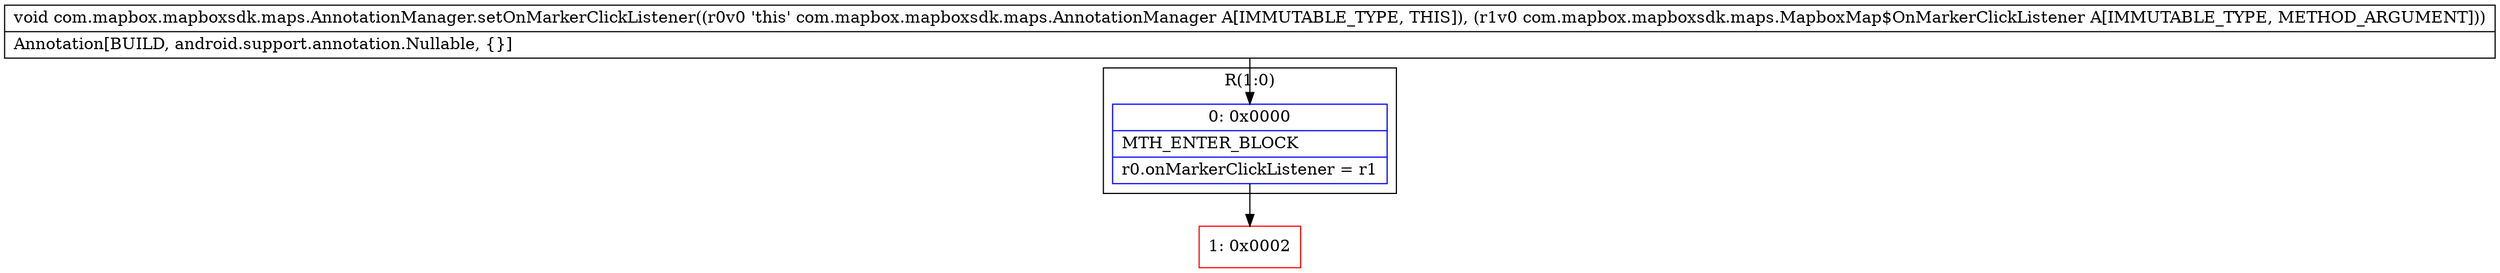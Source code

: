 digraph "CFG forcom.mapbox.mapboxsdk.maps.AnnotationManager.setOnMarkerClickListener(Lcom\/mapbox\/mapboxsdk\/maps\/MapboxMap$OnMarkerClickListener;)V" {
subgraph cluster_Region_215890047 {
label = "R(1:0)";
node [shape=record,color=blue];
Node_0 [shape=record,label="{0\:\ 0x0000|MTH_ENTER_BLOCK\l|r0.onMarkerClickListener = r1\l}"];
}
Node_1 [shape=record,color=red,label="{1\:\ 0x0002}"];
MethodNode[shape=record,label="{void com.mapbox.mapboxsdk.maps.AnnotationManager.setOnMarkerClickListener((r0v0 'this' com.mapbox.mapboxsdk.maps.AnnotationManager A[IMMUTABLE_TYPE, THIS]), (r1v0 com.mapbox.mapboxsdk.maps.MapboxMap$OnMarkerClickListener A[IMMUTABLE_TYPE, METHOD_ARGUMENT]))  | Annotation[BUILD, android.support.annotation.Nullable, \{\}]\l}"];
MethodNode -> Node_0;
Node_0 -> Node_1;
}

